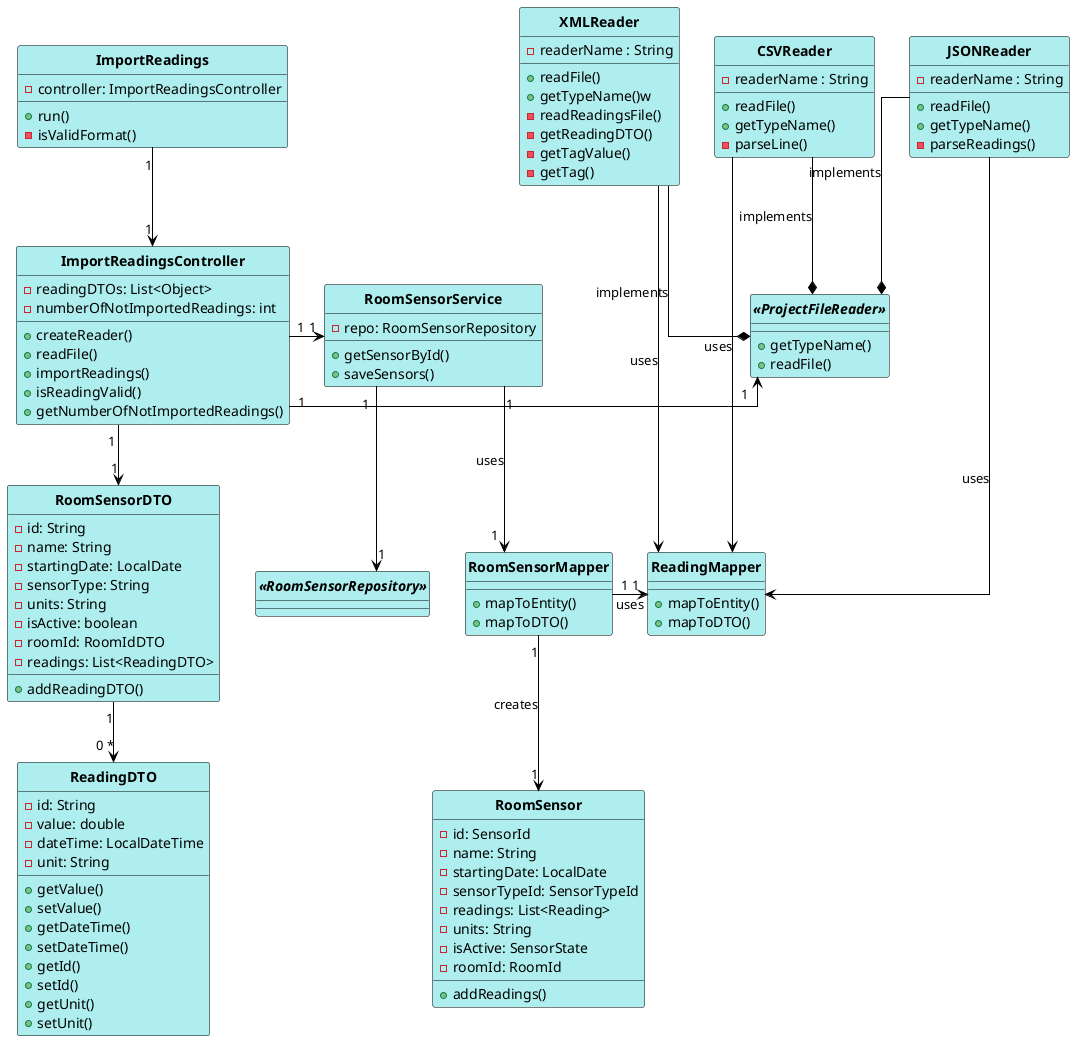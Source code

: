 @startuml
skinparam linetype ortho

skinparam class {
	BackgroundColor PaleTurquoise
	ArrowColor Black
	BorderColor Black
	FontStyle Bold
}

hide circle

ImportReadings "1" --> "1" ImportReadingsController
ImportReadingsController "1" -right-> "1" RoomSensorService
RoomSensorService "1" --> "1" RoomSensorMapper :uses
ImportReadingsController "1" -down-> "1" RoomSensorDTO
ImportReadingsController "1" -left-> "1" "<<ProjectFileReader>>"
XMLReader -down-* "<<ProjectFileReader>>" : implements
CSVReader -down-* "<<ProjectFileReader>>" : implements
JSONReader -down-* "<<ProjectFileReader>>" : implements
XMLReader -down-> ReadingMapper : uses
CSVReader -down-> ReadingMapper : uses
JSONReader -down-> ReadingMapper : uses
RoomSensorDTO "1" --> "0 *" ReadingDTO
RoomSensorMapper "1" -down-> "1" RoomSensor: creates
RoomSensorMapper "1" -right-> "1" ReadingMapper: uses
RoomSensorService "1" --> "1" "<<RoomSensorRepository>>"


Class ImportReadings {
-controller: ImportReadingsController
+run()
- isValidFormat()
}

Class ImportReadingsController {
-readingDTOs: List<Object>
-numberOfNotImportedReadings: int
+createReader()
+readFile()
+importReadings()
+isReadingValid()
+getNumberOfNotImportedReadings()
}

Class XMLReader {
-readerName : String
+readFile()
+getTypeName()w
-readReadingsFile()
-getReadingDTO()
-getTagValue()
-getTag()
}

Class RoomSensorMapper {
+mapToEntity()
+mapToDTO()
}

Class ReadingMapper {
+mapToEntity()
+mapToDTO()
}

Class CSVReader {
-readerName : String
+readFile()
+getTypeName()
-parseLine()
}

Class JSONReader {
-readerName : String
+readFile()
+getTypeName()
-parseReadings()
}

Class RoomSensorService {
-repo: RoomSensorRepository
+getSensorById()
+saveSensors()
}

Class ReadingDTO {
-id: String
-value: double
-dateTime: LocalDateTime
-unit: String
+getValue()
+setValue()
+getDateTime()
+setDateTime()
+getId()
+setId()
+getUnit()
+setUnit()
}

Class RoomSensorDTO {
-id: String
-name: String
-startingDate: LocalDate
-sensorType: String
-units: String
-isActive: boolean
-roomId: RoomIdDTO
-readings: List<ReadingDTO>
+addReadingDTO()
}

Class RoomSensor{
-id: SensorId
-name: String
-startingDate: LocalDate
-sensorTypeId: SensorTypeId
-readings: List<Reading>
-units: String
-isActive: SensorState
-roomId: RoomId
+addReadings()
}

Interface "<<ProjectFileReader>>" {
+getTypeName()
+readFile()
}

Interface "<<RoomSensorRepository>>" {
}
@enduml